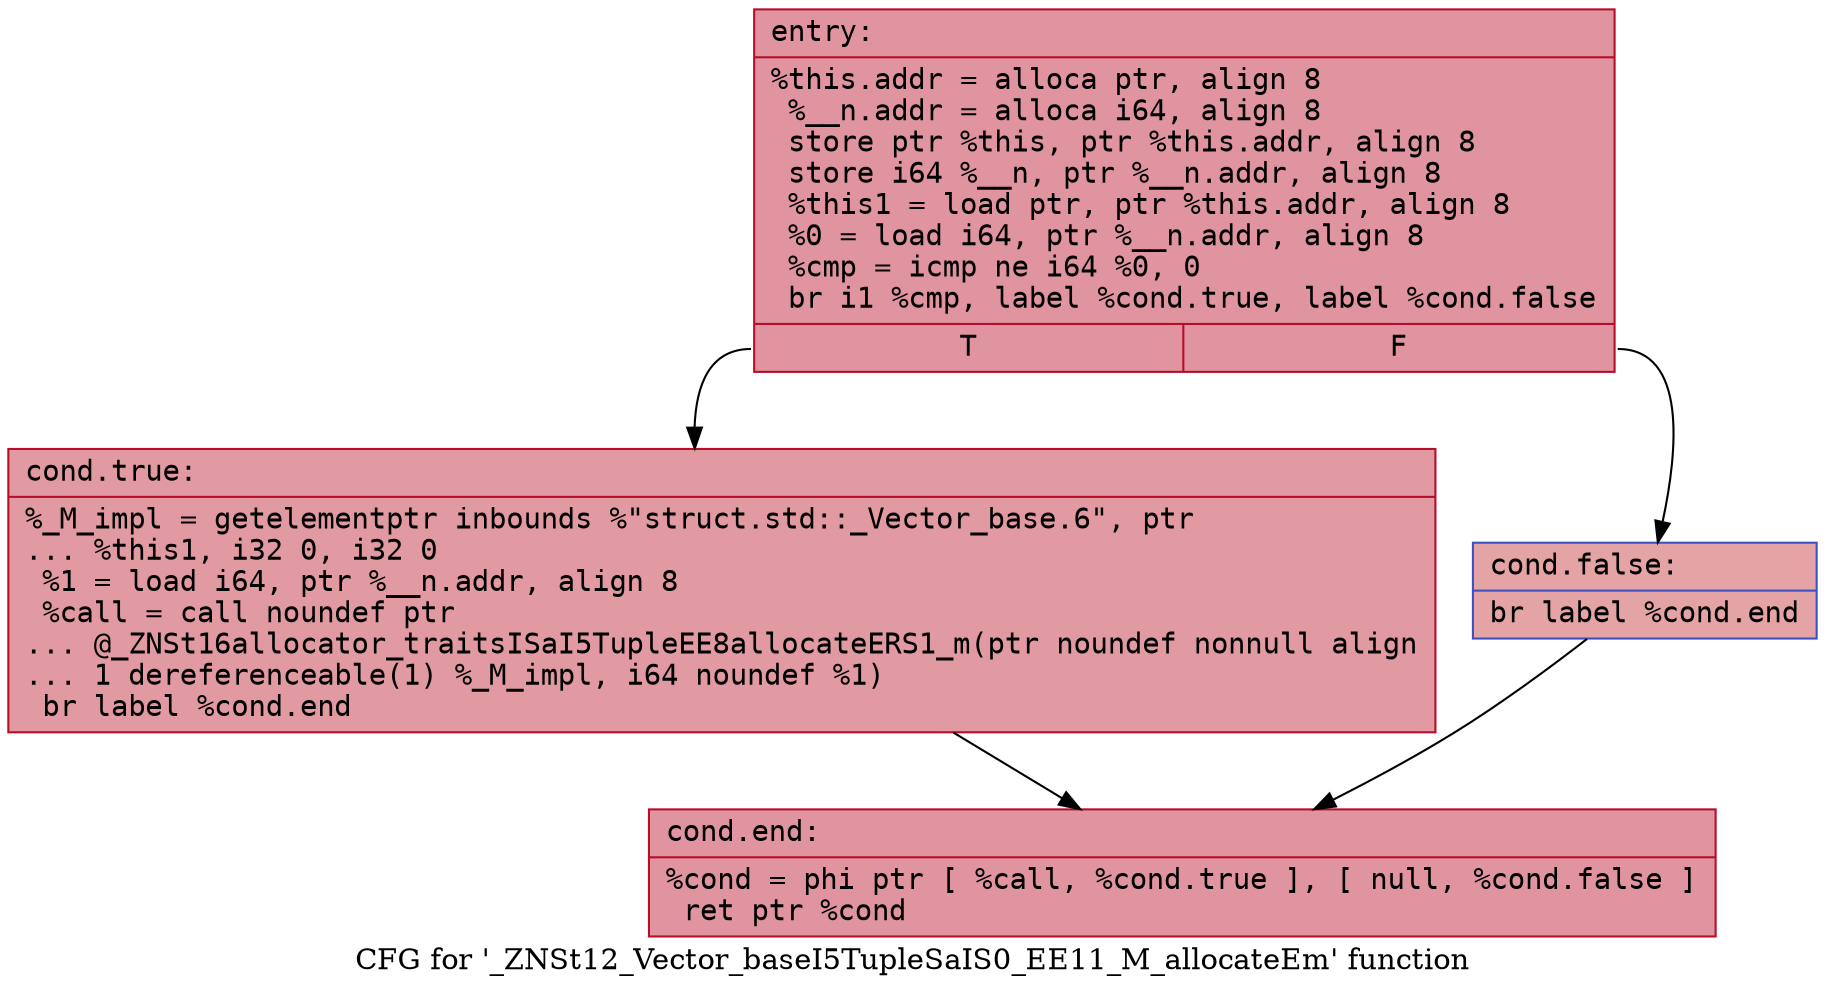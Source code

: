 digraph "CFG for '_ZNSt12_Vector_baseI5TupleSaIS0_EE11_M_allocateEm' function" {
	label="CFG for '_ZNSt12_Vector_baseI5TupleSaIS0_EE11_M_allocateEm' function";

	Node0x55c60639a3c0 [shape=record,color="#b70d28ff", style=filled, fillcolor="#b70d2870" fontname="Courier",label="{entry:\l|  %this.addr = alloca ptr, align 8\l  %__n.addr = alloca i64, align 8\l  store ptr %this, ptr %this.addr, align 8\l  store i64 %__n, ptr %__n.addr, align 8\l  %this1 = load ptr, ptr %this.addr, align 8\l  %0 = load i64, ptr %__n.addr, align 8\l  %cmp = icmp ne i64 %0, 0\l  br i1 %cmp, label %cond.true, label %cond.false\l|{<s0>T|<s1>F}}"];
	Node0x55c60639a3c0:s0 -> Node0x55c60639a7e0[tooltip="entry -> cond.true\nProbability 62.50%" ];
	Node0x55c60639a3c0:s1 -> Node0x55c60639a860[tooltip="entry -> cond.false\nProbability 37.50%" ];
	Node0x55c60639a7e0 [shape=record,color="#b70d28ff", style=filled, fillcolor="#bb1b2c70" fontname="Courier",label="{cond.true:\l|  %_M_impl = getelementptr inbounds %\"struct.std::_Vector_base.6\", ptr\l... %this1, i32 0, i32 0\l  %1 = load i64, ptr %__n.addr, align 8\l  %call = call noundef ptr\l... @_ZNSt16allocator_traitsISaI5TupleEE8allocateERS1_m(ptr noundef nonnull align\l... 1 dereferenceable(1) %_M_impl, i64 noundef %1)\l  br label %cond.end\l}"];
	Node0x55c60639a7e0 -> Node0x55c60639acc0[tooltip="cond.true -> cond.end\nProbability 100.00%" ];
	Node0x55c60639a860 [shape=record,color="#3d50c3ff", style=filled, fillcolor="#c32e3170" fontname="Courier",label="{cond.false:\l|  br label %cond.end\l}"];
	Node0x55c60639a860 -> Node0x55c60639acc0[tooltip="cond.false -> cond.end\nProbability 100.00%" ];
	Node0x55c60639acc0 [shape=record,color="#b70d28ff", style=filled, fillcolor="#b70d2870" fontname="Courier",label="{cond.end:\l|  %cond = phi ptr [ %call, %cond.true ], [ null, %cond.false ]\l  ret ptr %cond\l}"];
}
